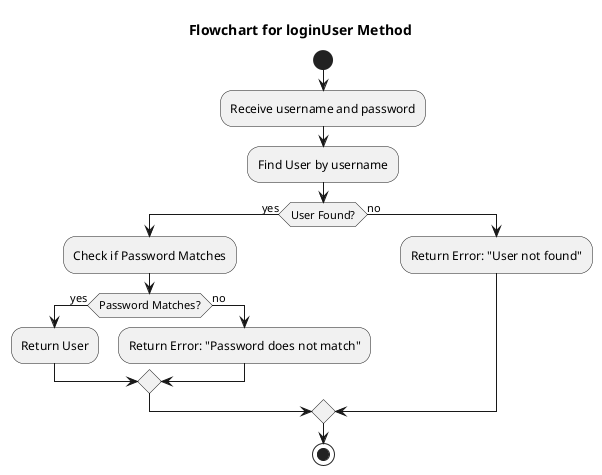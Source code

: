 @startuml
title Flowchart for loginUser Method

start
:Receive username and password;
:Find User by username;
if (User Found?) then (yes)
  :Check if Password Matches;
  if (Password Matches?) then (yes)
    :Return User;
  else (no)
    :Return Error: "Password does not match";
  endif
else (no)
  :Return Error: "User not found";
endif

stop
@enduml